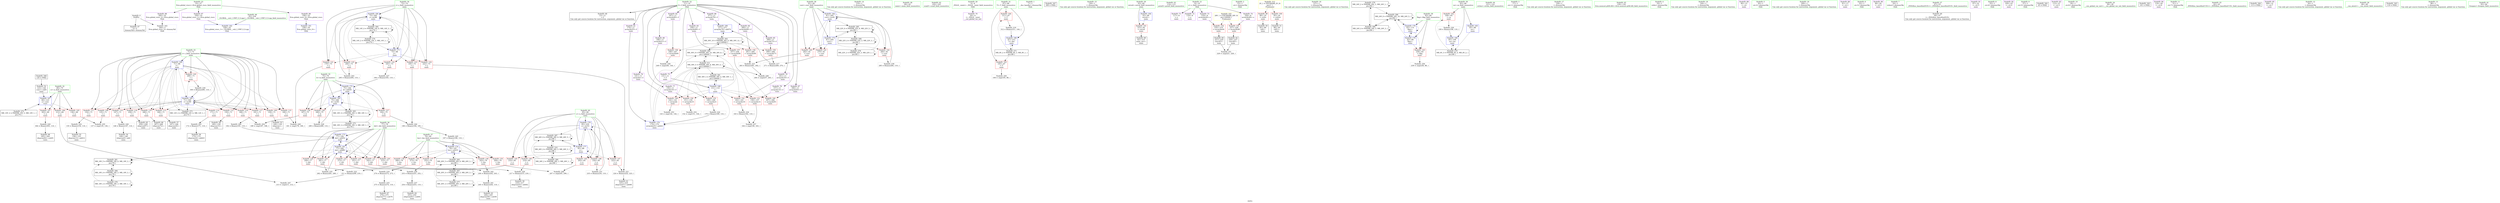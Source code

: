 digraph "SVFG" {
	label="SVFG";

	Node0x5627e24e4650 [shape=record,color=grey,label="{NodeID: 0\nNullPtr}"];
	Node0x5627e24e4650 -> Node0x5627e250dad0[style=solid];
	Node0x5627e24e4650 -> Node0x5627e2515ab0[style=solid];
	Node0x5627e2549ab0 [shape=record,color=black,label="{NodeID: 346\n120 = PHI()\n}"];
	Node0x5627e2549ab0 -> Node0x5627e250ef90[style=solid];
	Node0x5627e25168b0 [shape=record,color=blue,label="{NodeID: 180\n277\<--271\narrayidx78\<--add74\nmain\n}"];
	Node0x5627e25168b0 -> Node0x5627e2534520[style=dashed];
	Node0x5627e250e4e0 [shape=record,color=purple,label="{NodeID: 97\n339\<--33\nllvm.global_ctors_1\<--llvm.global_ctors\nGlob }"];
	Node0x5627e250e4e0 -> Node0x5627e25159e0[style=solid];
	Node0x5627e24e8630 [shape=record,color=green,label="{NodeID: 14\n110\<--1\n\<--dummyObj\nCan only get source location for instruction, argument, global var or function.}"];
	Node0x5627e252c420 [shape=record,color=black,label="{NodeID: 277\nMR_20V_2 = PHI(MR_20V_3, MR_20V_1, )\npts\{80 \}\n}"];
	Node0x5627e252c420 -> Node0x5627e2527920[style=dashed];
	Node0x5627e252c420 -> Node0x5627e252c420[style=dashed];
	Node0x5627e252c420 -> Node0x5627e2535e20[style=dashed];
	Node0x5627e250e080 [shape=record,color=red,label="{NodeID: 111\n154\<--71\n\<--i\nmain\n}"];
	Node0x5627e250e080 -> Node0x5627e251abc0[style=solid];
	Node0x5627e24e9870 [shape=record,color=green,label="{NodeID: 28\n60\<--61\nmain\<--main_field_insensitive\n}"];
	Node0x5627e2513bd0 [shape=record,color=red,label="{NodeID: 125\n294\<--73\n\<--j\nmain\n}"];
	Node0x5627e2513bd0 -> Node0x5627e2512520[style=solid];
	Node0x5627e250d5d0 [shape=record,color=green,label="{NodeID: 42\n102\<--103\nscanf\<--scanf_field_insensitive\n}"];
	Node0x5627e2535420 [shape=record,color=black,label="{NodeID: 305\nMR_16V_4 = PHI(MR_16V_5, MR_16V_3, )\npts\{76 \}\n}"];
	Node0x5627e2535420 -> Node0x5627e2516230[style=dashed];
	Node0x5627e2535420 -> Node0x5627e252ba20[style=dashed];
	Node0x5627e2535420 -> Node0x5627e2535420[style=dashed];
	Node0x5627e2519cc0 [shape=record,color=grey,label="{NodeID: 222\n211 = Binary(209, 210, )\n}"];
	Node0x5627e2519cc0 -> Node0x5627e2512b20[style=solid];
	Node0x5627e2514730 [shape=record,color=red,label="{NodeID: 139\n280\<--79\n\<--len\nmain\n}"];
	Node0x5627e2514730 -> Node0x5627e251b040[style=solid];
	Node0x5627e250f2d0 [shape=record,color=black,label="{NodeID: 56\n160\<--159\nidxprom15\<--\nmain\n}"];
	Node0x5627e251b1c0 [shape=record,color=grey,label="{NodeID: 236\n253 = Binary(251, 252, )\n}"];
	Node0x5627e251b1c0 -> Node0x5627e251b340[style=solid];
	Node0x5627e2515290 [shape=record,color=red,label="{NodeID: 153\n169\<--168\n\<--arrayidx21\nmain\n}"];
	Node0x5627e2515290 -> Node0x5627e2519fc0[style=solid];
	Node0x5627e250fe30 [shape=record,color=purple,label="{NodeID: 70\n44\<--4\n\<--_ZStL8__ioinit\n__cxx_global_var_init\n}"];
	Node0x5627e2512fa0 [shape=record,color=grey,label="{NodeID: 250\n106 = cmp(105, 88, )\n}"];
	Node0x5627e2515e20 [shape=record,color=blue,label="{NodeID: 167\n69\<--123\nn\<--conv\nmain\n}"];
	Node0x5627e2515e20 -> Node0x5627e250dba0[style=dashed];
	Node0x5627e2515e20 -> Node0x5627e250dc70[style=dashed];
	Node0x5627e2515e20 -> Node0x5627e250dd40[style=dashed];
	Node0x5627e2515e20 -> Node0x5627e252ab20[style=dashed];
	Node0x5627e2510990 [shape=record,color=purple,label="{NodeID: 84\n260\<--11\narrayidx68\<--f\nmain\n}"];
	Node0x5627e2510990 -> Node0x5627e25156a0[style=solid];
	Node0x5627e25040b0 [shape=record,color=green,label="{NodeID: 1\n7\<--1\n__dso_handle\<--dummyObj\nGlob }"];
	Node0x5627e2549c10 [shape=record,color=black,label="{NodeID: 347\n309 = PHI()\n}"];
	Node0x5627e2516980 [shape=record,color=blue,label="{NodeID: 181\n77\<--282\ndel\<--add80\nmain\n}"];
	Node0x5627e2516980 -> Node0x5627e2513f10[style=dashed];
	Node0x5627e2516980 -> Node0x5627e2513fe0[style=dashed];
	Node0x5627e2516980 -> Node0x5627e25140b0[style=dashed];
	Node0x5627e2516980 -> Node0x5627e2514180[style=dashed];
	Node0x5627e2516980 -> Node0x5627e2514250[style=dashed];
	Node0x5627e2516980 -> Node0x5627e2514320[style=dashed];
	Node0x5627e2516980 -> Node0x5627e2516300[style=dashed];
	Node0x5627e2516980 -> Node0x5627e2516980[style=dashed];
	Node0x5627e2516980 -> Node0x5627e2527420[style=dashed];
	Node0x5627e250e5e0 [shape=record,color=purple,label="{NodeID: 98\n340\<--33\nllvm.global_ctors_2\<--llvm.global_ctors\nGlob }"];
	Node0x5627e250e5e0 -> Node0x5627e2515ab0[style=solid];
	Node0x5627e24e8700 [shape=record,color=green,label="{NodeID: 15\n126\<--1\n\<--dummyObj\nCan only get source location for instruction, argument, global var or function.}"];
	Node0x5627e252c920 [shape=record,color=black,label="{NodeID: 278\nMR_22V_2 = PHI(MR_22V_3, MR_22V_1, )\npts\{82 \}\n}"];
	Node0x5627e252c920 -> Node0x5627e252c920[style=dashed];
	Node0x5627e252c920 -> Node0x5627e252f020[style=dashed];
	Node0x5627e252c920 -> Node0x5627e2536320[style=dashed];
	Node0x5627e250e150 [shape=record,color=red,label="{NodeID: 112\n159\<--71\n\<--i\nmain\n}"];
	Node0x5627e250e150 -> Node0x5627e250f2d0[style=solid];
	Node0x5627e24e9970 [shape=record,color=green,label="{NodeID: 29\n63\<--64\nretval\<--retval_field_insensitive\nmain\n}"];
	Node0x5627e24e9970 -> Node0x5627e250e880[style=solid];
	Node0x5627e24e9970 -> Node0x5627e2515bb0[style=solid];
	Node0x5627e2513ca0 [shape=record,color=red,label="{NodeID: 126\n187\<--75\n\<--k\nmain\n}"];
	Node0x5627e2513ca0 -> Node0x5627e251dcd0[style=solid];
	Node0x5627e250d6d0 [shape=record,color=green,label="{NodeID: 43\n114\<--115\nprintf\<--printf_field_insensitive\n}"];
	Node0x5627e2535920 [shape=record,color=black,label="{NodeID: 306\nMR_18V_4 = PHI(MR_18V_5, MR_18V_3, )\npts\{78 \}\n}"];
	Node0x5627e2535920 -> Node0x5627e2527420[style=dashed];
	Node0x5627e2535920 -> Node0x5627e252bf20[style=dashed];
	Node0x5627e2535920 -> Node0x5627e2535920[style=dashed];
	Node0x5627e2519e40 [shape=record,color=grey,label="{NodeID: 223\n263 = Binary(261, 262, )\n}"];
	Node0x5627e2519e40 -> Node0x5627e2512ca0[style=solid];
	Node0x5627e2514800 [shape=record,color=red,label="{NodeID: 140\n262\<--81\n\<--cost\nmain\n}"];
	Node0x5627e2514800 -> Node0x5627e2519e40[style=solid];
	Node0x5627e250f3a0 [shape=record,color=black,label="{NodeID: 57\n167\<--166\nidxprom20\<--\nmain\n}"];
	Node0x5627e251b340 [shape=record,color=grey,label="{NodeID: 237\n254 = Binary(253, 110, )\n}"];
	Node0x5627e251b340 -> Node0x5627e250f950[style=solid];
	Node0x5627e2515360 [shape=record,color=red,label="{NodeID: 154\n220\<--219\n\<--arrayidx44\nmain\n}"];
	Node0x5627e2515360 -> Node0x5627e250f610[style=solid];
	Node0x5627e250ff00 [shape=record,color=purple,label="{NodeID: 71\n117\<--8\n\<--s\nmain\n}"];
	Node0x5627e2513120 [shape=record,color=grey,label="{NodeID: 251\n229 = cmp(221, 228, )\n}"];
	Node0x5627e2515ef0 [shape=record,color=blue,label="{NodeID: 168\n131\<--110\n\<--\nmain\n}"];
	Node0x5627e2515ef0 -> Node0x5627e2514f50[style=dashed];
	Node0x5627e2515ef0 -> Node0x5627e2515020[style=dashed];
	Node0x5627e2515ef0 -> Node0x5627e25150f0[style=dashed];
	Node0x5627e2515ef0 -> Node0x5627e25151c0[style=dashed];
	Node0x5627e2515ef0 -> Node0x5627e2515290[style=dashed];
	Node0x5627e2515ef0 -> Node0x5627e2515840[style=dashed];
	Node0x5627e2515ef0 -> Node0x5627e2516090[style=dashed];
	Node0x5627e2515ef0 -> Node0x5627e252d820[style=dashed];
	Node0x5627e2515ef0 -> Node0x5627e252ff20[style=dashed];
	Node0x5627e2515ef0 -> Node0x5627e2537220[style=dashed];
	Node0x5627e2510a60 [shape=record,color=purple,label="{NodeID: 85\n268\<--11\narrayidx73\<--f\nmain\n}"];
	Node0x5627e2510a60 -> Node0x5627e2515770[style=solid];
	Node0x5627e24e4570 [shape=record,color=green,label="{NodeID: 2\n15\<--1\n.str\<--dummyObj\nGlob }"];
	Node0x5627e2516a50 [shape=record,color=blue,label="{NodeID: 182\n81\<--285\ncost\<--inc81\nmain\n}"];
	Node0x5627e2516a50 -> Node0x5627e2514800[style=dashed];
	Node0x5627e2516a50 -> Node0x5627e25148d0[style=dashed];
	Node0x5627e2516a50 -> Node0x5627e25149a0[style=dashed];
	Node0x5627e2516a50 -> Node0x5627e2516a50[style=dashed];
	Node0x5627e2516a50 -> Node0x5627e252f020[style=dashed];
	Node0x5627e250e6e0 [shape=record,color=red,label="{NodeID: 99\n89\<--19\n\<--stdin\nmain\n}"];
	Node0x5627e250e6e0 -> Node0x5627e250edf0[style=solid];
	Node0x5627e24e87d0 [shape=record,color=green,label="{NodeID: 16\n127\<--1\n\<--dummyObj\nCan only get source location for instruction, argument, global var or function.}"];
	Node0x5627e252ce20 [shape=record,color=black,label="{NodeID: 279\nMR_24V_2 = PHI(MR_24V_3, MR_24V_1, )\npts\{84 \}\n}"];
	Node0x5627e252ce20 -> Node0x5627e252ce20[style=dashed];
	Node0x5627e252ce20 -> Node0x5627e252f520[style=dashed];
	Node0x5627e252ce20 -> Node0x5627e2536820[style=dashed];
	Node0x5627e250e220 [shape=record,color=red,label="{NodeID: 113\n166\<--71\n\<--i\nmain\n}"];
	Node0x5627e250e220 -> Node0x5627e250f3a0[style=solid];
	Node0x5627e250ce50 [shape=record,color=green,label="{NodeID: 30\n65\<--66\nca\<--ca_field_insensitive\nmain\n}"];
	Node0x5627e250ce50 -> Node0x5627e250e950[style=solid];
	Node0x5627e250ce50 -> Node0x5627e2515c80[style=solid];
	Node0x5627e250ce50 -> Node0x5627e2515d50[style=solid];
	Node0x5627e2513d70 [shape=record,color=red,label="{NodeID: 127\n194\<--75\n\<--k\nmain\n}"];
	Node0x5627e2513d70 -> Node0x5627e25126a0[style=solid];
	Node0x5627e250d7d0 [shape=record,color=green,label="{NodeID: 44\n121\<--122\nstrlen\<--strlen_field_insensitive\n}"];
	Node0x5627e2535e20 [shape=record,color=black,label="{NodeID: 307\nMR_20V_4 = PHI(MR_20V_5, MR_20V_3, )\npts\{80 \}\n}"];
	Node0x5627e2535e20 -> Node0x5627e2527920[style=dashed];
	Node0x5627e2535e20 -> Node0x5627e252c420[style=dashed];
	Node0x5627e2535e20 -> Node0x5627e2535e20[style=dashed];
	Node0x5627e2519fc0 [shape=record,color=grey,label="{NodeID: 224\n170 = Binary(169, 110, )\n}"];
	Node0x5627e2519fc0 -> Node0x5627e2516090[style=solid];
	Node0x5627e25148d0 [shape=record,color=red,label="{NodeID: 141\n270\<--81\n\<--cost\nmain\n}"];
	Node0x5627e25148d0 -> Node0x5627e2519540[style=solid];
	Node0x5627e250f470 [shape=record,color=black,label="{NodeID: 58\n173\<--172\nidxprom24\<--add23\nmain\n}"];
	Node0x5627e251b4c0 [shape=record,color=grey,label="{NodeID: 238\n285 = Binary(284, 110, )\n}"];
	Node0x5627e251b4c0 -> Node0x5627e2516a50[style=solid];
	Node0x5627e2515430 [shape=record,color=red,label="{NodeID: 155\n227\<--226\n\<--arrayidx48\nmain\n}"];
	Node0x5627e2515430 -> Node0x5627e250f7b0[style=solid];
	Node0x5627e250ffd0 [shape=record,color=purple,label="{NodeID: 72\n119\<--8\n\<--s\nmain\n}"];
	Node0x5627e25132a0 [shape=record,color=grey,label="{NodeID: 252\n152 = cmp(151, 144, )\n}"];
	Node0x5627e2515fc0 [shape=record,color=blue,label="{NodeID: 169\n71\<--88\ni\<--\nmain\n}"];
	Node0x5627e2515fc0 -> Node0x5627e250de10[style=dashed];
	Node0x5627e2515fc0 -> Node0x5627e250dee0[style=dashed];
	Node0x5627e2515fc0 -> Node0x5627e250dfb0[style=dashed];
	Node0x5627e2515fc0 -> Node0x5627e250e080[style=dashed];
	Node0x5627e2515fc0 -> Node0x5627e250e150[style=dashed];
	Node0x5627e2515fc0 -> Node0x5627e250e220[style=dashed];
	Node0x5627e2515fc0 -> Node0x5627e250e2f0[style=dashed];
	Node0x5627e2515fc0 -> Node0x5627e25133b0[style=dashed];
	Node0x5627e2515fc0 -> Node0x5627e2513480[style=dashed];
	Node0x5627e2515fc0 -> Node0x5627e2513550[style=dashed];
	Node0x5627e2515fc0 -> Node0x5627e2513620[style=dashed];
	Node0x5627e2515fc0 -> Node0x5627e25136f0[style=dashed];
	Node0x5627e2515fc0 -> Node0x5627e25137c0[style=dashed];
	Node0x5627e2515fc0 -> Node0x5627e2516cc0[style=dashed];
	Node0x5627e2515fc0 -> Node0x5627e252b020[style=dashed];
	Node0x5627e2510b30 [shape=record,color=purple,label="{NodeID: 86\n277\<--11\narrayidx78\<--f\nmain\n}"];
	Node0x5627e2510b30 -> Node0x5627e25168b0[style=solid];
	Node0x5627e24e83c0 [shape=record,color=green,label="{NodeID: 3\n17\<--1\n.str.1\<--dummyObj\nGlob }"];
	Node0x5627e2516b20 [shape=record,color=blue,label="{NodeID: 183\n75\<--290\nk\<--inc83\nmain\n}"];
	Node0x5627e2516b20 -> Node0x5627e2513ca0[style=dashed];
	Node0x5627e2516b20 -> Node0x5627e2513d70[style=dashed];
	Node0x5627e2516b20 -> Node0x5627e2513e40[style=dashed];
	Node0x5627e2516b20 -> Node0x5627e2516230[style=dashed];
	Node0x5627e2516b20 -> Node0x5627e2516b20[style=dashed];
	Node0x5627e2516b20 -> Node0x5627e2535420[style=dashed];
	Node0x5627e250e7b0 [shape=record,color=red,label="{NodeID: 100\n95\<--24\n\<--stdout\nmain\n}"];
	Node0x5627e250e7b0 -> Node0x5627e250eec0[style=solid];
	Node0x5627e24e4e10 [shape=record,color=green,label="{NodeID: 17\n128\<--1\n\<--dummyObj\nCan only get source location for instruction, argument, global var or function.}"];
	Node0x5627e252d320 [shape=record,color=black,label="{NodeID: 280\nMR_26V_2 = PHI(MR_26V_3, MR_26V_1, )\npts\{86 \}\n}"];
	Node0x5627e252d320 -> Node0x5627e252d320[style=dashed];
	Node0x5627e252d320 -> Node0x5627e252fa20[style=dashed];
	Node0x5627e252d320 -> Node0x5627e2536d20[style=dashed];
	Node0x5627e250e2f0 [shape=record,color=red,label="{NodeID: 114\n171\<--71\n\<--i\nmain\n}"];
	Node0x5627e250e2f0 -> Node0x5627e251a140[style=solid];
	Node0x5627e250cee0 [shape=record,color=green,label="{NodeID: 31\n67\<--68\nT\<--T_field_insensitive\nmain\n}"];
	Node0x5627e250cee0 -> Node0x5627e250ea20[style=solid];
	Node0x5627e250cee0 -> Node0x5627e250eaf0[style=solid];
	Node0x5627e250cee0 -> Node0x5627e2516d90[style=solid];
	Node0x5627e2513e40 [shape=record,color=red,label="{NodeID: 128\n289\<--75\n\<--k\nmain\n}"];
	Node0x5627e2513e40 -> Node0x5627e251a5c0[style=solid];
	Node0x5627e250d8d0 [shape=record,color=green,label="{NodeID: 45\n129\<--130\nllvm.memset.p0i8.i64\<--llvm.memset.p0i8.i64_field_insensitive\n}"];
	Node0x5627e2536320 [shape=record,color=black,label="{NodeID: 308\nMR_22V_4 = PHI(MR_22V_5, MR_22V_3, )\npts\{82 \}\n}"];
	Node0x5627e2536320 -> Node0x5627e252c920[style=dashed];
	Node0x5627e2536320 -> Node0x5627e252f020[style=dashed];
	Node0x5627e2536320 -> Node0x5627e2536320[style=dashed];
	Node0x5627e251a140 [shape=record,color=grey,label="{NodeID: 225\n172 = Binary(171, 110, )\n}"];
	Node0x5627e251a140 -> Node0x5627e250f470[style=solid];
	Node0x5627e25149a0 [shape=record,color=red,label="{NodeID: 142\n284\<--81\n\<--cost\nmain\n}"];
	Node0x5627e25149a0 -> Node0x5627e251b4c0[style=solid];
	Node0x5627e250f540 [shape=record,color=black,label="{NodeID: 59\n218\<--217\nidxprom43\<--add42\nmain\n}"];
	Node0x5627e251b640 [shape=record,color=grey,label="{NodeID: 239\n300 = Binary(299, 110, )\n}"];
	Node0x5627e251b640 -> Node0x5627e2516cc0[style=solid];
	Node0x5627e2515500 [shape=record,color=red,label="{NodeID: 156\n248\<--247\n\<--arrayidx60\nmain\n}"];
	Node0x5627e2515500 -> Node0x5627e251e2d0[style=solid];
	Node0x5627e25100a0 [shape=record,color=purple,label="{NodeID: 73\n219\<--8\narrayidx44\<--s\nmain\n}"];
	Node0x5627e25100a0 -> Node0x5627e2515360[style=solid];
	Node0x5627e251db50 [shape=record,color=grey,label="{NodeID: 253\n143 = cmp(142, 144, )\n}"];
	Node0x5627e2516090 [shape=record,color=blue,label="{NodeID: 170\n174\<--170\narrayidx25\<--add22\nmain\n}"];
	Node0x5627e2516090 -> Node0x5627e252ff20[style=dashed];
	Node0x5627e2516090 -> Node0x5627e2537220[style=dashed];
	Node0x5627e2510c00 [shape=record,color=purple,label="{NodeID: 87\n306\<--11\narrayidx93\<--f\nmain\n}"];
	Node0x5627e2510c00 -> Node0x5627e2515840[style=solid];
	Node0x5627e24e84b0 [shape=record,color=green,label="{NodeID: 4\n19\<--1\nstdin\<--dummyObj\nGlob }"];
	Node0x5627e2516bf0 [shape=record,color=blue,label="{NodeID: 184\n73\<--295\nj\<--inc86\nmain\n}"];
	Node0x5627e2516bf0 -> Node0x5627e2513890[style=dashed];
	Node0x5627e2516bf0 -> Node0x5627e2513960[style=dashed];
	Node0x5627e2516bf0 -> Node0x5627e2513a30[style=dashed];
	Node0x5627e2516bf0 -> Node0x5627e2513b00[style=dashed];
	Node0x5627e2516bf0 -> Node0x5627e2513bd0[style=dashed];
	Node0x5627e2516bf0 -> Node0x5627e2516bf0[style=dashed];
	Node0x5627e2516bf0 -> Node0x5627e2534f20[style=dashed];
	Node0x5627e250e880 [shape=record,color=red,label="{NodeID: 101\n315\<--63\n\<--retval\nmain\n}"];
	Node0x5627e250e880 -> Node0x5627e250fd60[style=solid];
	Node0x5627e24e4ee0 [shape=record,color=green,label="{NodeID: 18\n144\<--1\n\<--dummyObj\nCan only get source location for instruction, argument, global var or function.}"];
	Node0x5627e252d820 [shape=record,color=black,label="{NodeID: 281\nMR_30V_2 = PHI(MR_30V_4, MR_30V_1, )\npts\{140000 \}\n}"];
	Node0x5627e252d820 -> Node0x5627e2515ef0[style=dashed];
	Node0x5627e25133b0 [shape=record,color=red,label="{NodeID: 115\n180\<--71\n\<--i\nmain\n}"];
	Node0x5627e25133b0 -> Node0x5627e2512e20[style=solid];
	Node0x5627e250cf70 [shape=record,color=green,label="{NodeID: 32\n69\<--70\nn\<--n_field_insensitive\nmain\n}"];
	Node0x5627e250cf70 -> Node0x5627e250dba0[style=solid];
	Node0x5627e250cf70 -> Node0x5627e250dc70[style=solid];
	Node0x5627e250cf70 -> Node0x5627e250dd40[style=solid];
	Node0x5627e250cf70 -> Node0x5627e2515e20[style=solid];
	Node0x5627e2513f10 [shape=record,color=red,label="{NodeID: 129\n209\<--77\n\<--del\nmain\n}"];
	Node0x5627e2513f10 -> Node0x5627e2519cc0[style=solid];
	Node0x5627e250d9d0 [shape=record,color=green,label="{NodeID: 46\n35\<--334\n_GLOBAL__sub_I_ONP_0_0.cpp\<--_GLOBAL__sub_I_ONP_0_0.cpp_field_insensitive\n}"];
	Node0x5627e250d9d0 -> Node0x5627e25159e0[style=solid];
	Node0x5627e2536820 [shape=record,color=black,label="{NodeID: 309\nMR_24V_4 = PHI(MR_24V_5, MR_24V_3, )\npts\{84 \}\n}"];
	Node0x5627e2536820 -> Node0x5627e252ce20[style=dashed];
	Node0x5627e2536820 -> Node0x5627e252f520[style=dashed];
	Node0x5627e2536820 -> Node0x5627e2536820[style=dashed];
	Node0x5627e251a2c0 [shape=record,color=grey,label="{NodeID: 226\n217 = Binary(215, 216, )\n}"];
	Node0x5627e251a2c0 -> Node0x5627e250f540[style=solid];
	Node0x5627e2514a70 [shape=record,color=red,label="{NodeID: 143\n238\<--83\n\<--flag\nmain\n}"];
	Node0x5627e2514a70 -> Node0x5627e251dfd0[style=solid];
	Node0x5627e250f610 [shape=record,color=black,label="{NodeID: 60\n221\<--220\nconv45\<--\nmain\n}"];
	Node0x5627e250f610 -> Node0x5627e2513120[style=solid];
	Node0x5627e251b7c0 [shape=record,color=grey,label="{NodeID: 240\n192 = Binary(191, 110, )\n}"];
	Node0x5627e251b7c0 -> Node0x5627e2516300[style=solid];
	Node0x5627e25155d0 [shape=record,color=red,label="{NodeID: 157\n257\<--256\n\<--arrayidx66\nmain\n}"];
	Node0x5627e25155d0 -> Node0x5627e2512ca0[style=solid];
	Node0x5627e2510170 [shape=record,color=purple,label="{NodeID: 74\n226\<--8\narrayidx48\<--s\nmain\n}"];
	Node0x5627e2510170 -> Node0x5627e2515430[style=solid];
	Node0x5627e251dcd0 [shape=record,color=grey,label="{NodeID: 254\n189 = cmp(187, 188, )\n}"];
	Node0x5627e2516160 [shape=record,color=blue,label="{NodeID: 171\n73\<--88\nj\<--\nmain\n}"];
	Node0x5627e2516160 -> Node0x5627e2513890[style=dashed];
	Node0x5627e2516160 -> Node0x5627e2513960[style=dashed];
	Node0x5627e2516160 -> Node0x5627e2513a30[style=dashed];
	Node0x5627e2516160 -> Node0x5627e2513b00[style=dashed];
	Node0x5627e2516160 -> Node0x5627e2513bd0[style=dashed];
	Node0x5627e2516160 -> Node0x5627e2516bf0[style=dashed];
	Node0x5627e2516160 -> Node0x5627e2534f20[style=dashed];
	Node0x5627e2510cd0 [shape=record,color=purple,label="{NodeID: 88\n90\<--15\n\<--.str\nmain\n}"];
	Node0x5627e24ea1c0 [shape=record,color=green,label="{NodeID: 5\n20\<--1\n.str.2\<--dummyObj\nGlob }"];
	Node0x5627e2516cc0 [shape=record,color=blue,label="{NodeID: 185\n71\<--300\ni\<--inc89\nmain\n}"];
	Node0x5627e2516cc0 -> Node0x5627e250de10[style=dashed];
	Node0x5627e2516cc0 -> Node0x5627e250dee0[style=dashed];
	Node0x5627e2516cc0 -> Node0x5627e250dfb0[style=dashed];
	Node0x5627e2516cc0 -> Node0x5627e250e080[style=dashed];
	Node0x5627e2516cc0 -> Node0x5627e250e150[style=dashed];
	Node0x5627e2516cc0 -> Node0x5627e250e220[style=dashed];
	Node0x5627e2516cc0 -> Node0x5627e250e2f0[style=dashed];
	Node0x5627e2516cc0 -> Node0x5627e25133b0[style=dashed];
	Node0x5627e2516cc0 -> Node0x5627e2513480[style=dashed];
	Node0x5627e2516cc0 -> Node0x5627e2513550[style=dashed];
	Node0x5627e2516cc0 -> Node0x5627e2513620[style=dashed];
	Node0x5627e2516cc0 -> Node0x5627e25136f0[style=dashed];
	Node0x5627e2516cc0 -> Node0x5627e25137c0[style=dashed];
	Node0x5627e2516cc0 -> Node0x5627e2516cc0[style=dashed];
	Node0x5627e2516cc0 -> Node0x5627e252b020[style=dashed];
	Node0x5627e250e950 [shape=record,color=red,label="{NodeID: 102\n108\<--65\n\<--ca\nmain\n}"];
	Node0x5627e250e950 -> Node0x5627e251a8c0[style=solid];
	Node0x5627e24e4fb0 [shape=record,color=green,label="{NodeID: 19\n200\<--1\n\<--dummyObj\nCan only get source location for instruction, argument, global var or function.}"];
	Node0x5627e2513480 [shape=record,color=red,label="{NodeID: 116\n188\<--71\n\<--i\nmain\n}"];
	Node0x5627e2513480 -> Node0x5627e251dcd0[style=solid];
	Node0x5627e250d000 [shape=record,color=green,label="{NodeID: 33\n71\<--72\ni\<--i_field_insensitive\nmain\n}"];
	Node0x5627e250d000 -> Node0x5627e250de10[style=solid];
	Node0x5627e250d000 -> Node0x5627e250dee0[style=solid];
	Node0x5627e250d000 -> Node0x5627e250dfb0[style=solid];
	Node0x5627e250d000 -> Node0x5627e250e080[style=solid];
	Node0x5627e250d000 -> Node0x5627e250e150[style=solid];
	Node0x5627e250d000 -> Node0x5627e250e220[style=solid];
	Node0x5627e250d000 -> Node0x5627e250e2f0[style=solid];
	Node0x5627e250d000 -> Node0x5627e25133b0[style=solid];
	Node0x5627e250d000 -> Node0x5627e2513480[style=solid];
	Node0x5627e250d000 -> Node0x5627e2513550[style=solid];
	Node0x5627e250d000 -> Node0x5627e2513620[style=solid];
	Node0x5627e250d000 -> Node0x5627e25136f0[style=solid];
	Node0x5627e250d000 -> Node0x5627e25137c0[style=solid];
	Node0x5627e250d000 -> Node0x5627e2515fc0[style=solid];
	Node0x5627e250d000 -> Node0x5627e2516cc0[style=solid];
	Node0x5627e2513fe0 [shape=record,color=red,label="{NodeID: 130\n215\<--77\n\<--del\nmain\n}"];
	Node0x5627e2513fe0 -> Node0x5627e251a2c0[style=solid];
	Node0x5627e250dad0 [shape=record,color=black,label="{NodeID: 47\n2\<--3\ndummyVal\<--dummyVal\n}"];
	Node0x5627e2536d20 [shape=record,color=black,label="{NodeID: 310\nMR_26V_4 = PHI(MR_26V_5, MR_26V_3, )\npts\{86 \}\n}"];
	Node0x5627e2536d20 -> Node0x5627e252d320[style=dashed];
	Node0x5627e2536d20 -> Node0x5627e252fa20[style=dashed];
	Node0x5627e2536d20 -> Node0x5627e2536d20[style=dashed];
	Node0x5627e251a440 [shape=record,color=grey,label="{NodeID: 227\n184 = Binary(183, 110, )\n}"];
	Node0x5627e251a440 -> Node0x5627e2516230[style=solid];
	Node0x5627e2514b40 [shape=record,color=red,label="{NodeID: 144\n205\<--85\n\<--x\nmain\n}"];
	Node0x5627e2514b40 -> Node0x5627e25129a0[style=solid];
	Node0x5627e250f6e0 [shape=record,color=black,label="{NodeID: 61\n225\<--224\nidxprom47\<--add46\nmain\n}"];
	Node0x5627e251b940 [shape=record,color=grey,label="{NodeID: 241\n245 = Binary(244, 110, )\n}"];
	Node0x5627e251b940 -> Node0x5627e250f880[style=solid];
	Node0x5627e25156a0 [shape=record,color=red,label="{NodeID: 158\n261\<--260\n\<--arrayidx68\nmain\n}"];
	Node0x5627e25156a0 -> Node0x5627e2519e40[style=solid];
	Node0x5627e2510240 [shape=record,color=purple,label="{NodeID: 75\n131\<--11\n\<--f\nmain\n}"];
	Node0x5627e2510240 -> Node0x5627e2515ef0[style=solid];
	Node0x5627e251de50 [shape=record,color=grey,label="{NodeID: 255\n137 = cmp(135, 136, )\n}"];
	Node0x5627e2516230 [shape=record,color=blue,label="{NodeID: 172\n75\<--184\nk\<--add30\nmain\n}"];
	Node0x5627e2516230 -> Node0x5627e2513ca0[style=dashed];
	Node0x5627e2516230 -> Node0x5627e2513d70[style=dashed];
	Node0x5627e2516230 -> Node0x5627e2513e40[style=dashed];
	Node0x5627e2516230 -> Node0x5627e2516230[style=dashed];
	Node0x5627e2516230 -> Node0x5627e2516b20[style=dashed];
	Node0x5627e2516230 -> Node0x5627e2535420[style=dashed];
	Node0x5627e2510da0 [shape=record,color=purple,label="{NodeID: 89\n91\<--17\n\<--.str.1\nmain\n}"];
	Node0x5627e24ea250 [shape=record,color=green,label="{NodeID: 6\n22\<--1\n.str.3\<--dummyObj\nGlob }"];
	Node0x5627e2516d90 [shape=record,color=blue,label="{NodeID: 186\n67\<--312\nT\<--dec\nmain\n}"];
	Node0x5627e2516d90 -> Node0x5627e252a620[style=dashed];
	Node0x5627e250ea20 [shape=record,color=red,label="{NodeID: 103\n105\<--67\n\<--T\nmain\n}"];
	Node0x5627e250ea20 -> Node0x5627e2512fa0[style=solid];
	Node0x5627e24e47f0 [shape=record,color=green,label="{NodeID: 20\n4\<--6\n_ZStL8__ioinit\<--_ZStL8__ioinit_field_insensitive\nGlob }"];
	Node0x5627e24e47f0 -> Node0x5627e250fe30[style=solid];
	Node0x5627e2513550 [shape=record,color=red,label="{NodeID: 117\n191\<--71\n\<--i\nmain\n}"];
	Node0x5627e2513550 -> Node0x5627e251b7c0[style=solid];
	Node0x5627e250d090 [shape=record,color=green,label="{NodeID: 34\n73\<--74\nj\<--j_field_insensitive\nmain\n}"];
	Node0x5627e250d090 -> Node0x5627e2513890[style=solid];
	Node0x5627e250d090 -> Node0x5627e2513960[style=solid];
	Node0x5627e250d090 -> Node0x5627e2513a30[style=solid];
	Node0x5627e250d090 -> Node0x5627e2513b00[style=solid];
	Node0x5627e250d090 -> Node0x5627e2513bd0[style=solid];
	Node0x5627e250d090 -> Node0x5627e2516160[style=solid];
	Node0x5627e250d090 -> Node0x5627e2516bf0[style=solid];
	Node0x5627e25140b0 [shape=record,color=red,label="{NodeID: 131\n242\<--77\n\<--del\nmain\n}"];
	Node0x5627e25140b0 -> Node0x5627e25123a0[style=solid];
	Node0x5627e250ebf0 [shape=record,color=black,label="{NodeID: 48\n13\<--11\n\<--f\nCan only get source location for instruction, argument, global var or function.}"];
	Node0x5627e2537220 [shape=record,color=black,label="{NodeID: 311\nMR_30V_5 = PHI(MR_30V_8, MR_30V_4, )\npts\{140000 \}\n}"];
	Node0x5627e2537220 -> Node0x5627e2514f50[style=dashed];
	Node0x5627e2537220 -> Node0x5627e2515020[style=dashed];
	Node0x5627e2537220 -> Node0x5627e25150f0[style=dashed];
	Node0x5627e2537220 -> Node0x5627e25151c0[style=dashed];
	Node0x5627e2537220 -> Node0x5627e2515290[style=dashed];
	Node0x5627e2537220 -> Node0x5627e2515840[style=dashed];
	Node0x5627e2537220 -> Node0x5627e2516090[style=dashed];
	Node0x5627e2537220 -> Node0x5627e252d820[style=dashed];
	Node0x5627e2537220 -> Node0x5627e252ff20[style=dashed];
	Node0x5627e2537220 -> Node0x5627e2537220[style=dashed];
	Node0x5627e251a5c0 [shape=record,color=grey,label="{NodeID: 228\n290 = Binary(289, 110, )\n}"];
	Node0x5627e251a5c0 -> Node0x5627e2516b20[style=solid];
	Node0x5627e2514c10 [shape=record,color=red,label="{NodeID: 145\n210\<--85\n\<--x\nmain\n}"];
	Node0x5627e2514c10 -> Node0x5627e2519cc0[style=solid];
	Node0x5627e250f7b0 [shape=record,color=black,label="{NodeID: 62\n228\<--227\nconv49\<--\nmain\n}"];
	Node0x5627e250f7b0 -> Node0x5627e2513120[style=solid];
	Node0x5627e2538cc0 [shape=record,color=yellow,style=double,label="{NodeID: 325\n28V_1 = ENCHI(MR_28V_0)\npts\{100000 \}\nFun[main]}"];
	Node0x5627e2538cc0 -> Node0x5627e2515360[style=dashed];
	Node0x5627e2538cc0 -> Node0x5627e2515430[style=dashed];
	Node0x5627e25123a0 [shape=record,color=grey,label="{NodeID: 242\n244 = Binary(242, 243, )\n}"];
	Node0x5627e25123a0 -> Node0x5627e251b940[style=solid];
	Node0x5627e2515770 [shape=record,color=red,label="{NodeID: 159\n269\<--268\n\<--arrayidx73\nmain\n}"];
	Node0x5627e2515770 -> Node0x5627e2519540[style=solid];
	Node0x5627e2510310 [shape=record,color=purple,label="{NodeID: 76\n141\<--11\narrayidx\<--f\nmain\n}"];
	Node0x5627e2510310 -> Node0x5627e2514f50[style=solid];
	Node0x5627e251dfd0 [shape=record,color=grey,label="{NodeID: 256\n239 = cmp(238, 88, )\n}"];
	Node0x5627e2516300 [shape=record,color=blue,label="{NodeID: 173\n77\<--192\ndel\<--add34\nmain\n}"];
	Node0x5627e2516300 -> Node0x5627e2513f10[style=dashed];
	Node0x5627e2516300 -> Node0x5627e2513fe0[style=dashed];
	Node0x5627e2516300 -> Node0x5627e25140b0[style=dashed];
	Node0x5627e2516300 -> Node0x5627e2514180[style=dashed];
	Node0x5627e2516300 -> Node0x5627e2514250[style=dashed];
	Node0x5627e2516300 -> Node0x5627e2514320[style=dashed];
	Node0x5627e2516300 -> Node0x5627e2516300[style=dashed];
	Node0x5627e2516300 -> Node0x5627e2516980[style=dashed];
	Node0x5627e2516300 -> Node0x5627e2527420[style=dashed];
	Node0x5627e2510e70 [shape=record,color=purple,label="{NodeID: 90\n96\<--20\n\<--.str.2\nmain\n}"];
	Node0x5627e24e8930 [shape=record,color=green,label="{NodeID: 7\n24\<--1\nstdout\<--dummyObj\nGlob }"];
	Node0x5627e252a120 [shape=record,color=black,label="{NodeID: 270\nMR_6V_3 = PHI(MR_6V_4, MR_6V_2, )\npts\{66 \}\n}"];
	Node0x5627e252a120 -> Node0x5627e250e950[style=dashed];
	Node0x5627e252a120 -> Node0x5627e2515d50[style=dashed];
	Node0x5627e250eaf0 [shape=record,color=red,label="{NodeID: 104\n311\<--67\n\<--T\nmain\n}"];
	Node0x5627e250eaf0 -> Node0x5627e2519840[style=solid];
	Node0x5627e24e48c0 [shape=record,color=green,label="{NodeID: 21\n8\<--10\ns\<--s_field_insensitive\nGlob }"];
	Node0x5627e24e48c0 -> Node0x5627e250ff00[style=solid];
	Node0x5627e24e48c0 -> Node0x5627e250ffd0[style=solid];
	Node0x5627e24e48c0 -> Node0x5627e25100a0[style=solid];
	Node0x5627e24e48c0 -> Node0x5627e2510170[style=solid];
	Node0x5627e2513620 [shape=record,color=red,label="{NodeID: 118\n258\<--71\n\<--i\nmain\n}"];
	Node0x5627e2513620 -> Node0x5627e250fa20[style=solid];
	Node0x5627e250d120 [shape=record,color=green,label="{NodeID: 35\n75\<--76\nk\<--k_field_insensitive\nmain\n}"];
	Node0x5627e250d120 -> Node0x5627e2513ca0[style=solid];
	Node0x5627e250d120 -> Node0x5627e2513d70[style=solid];
	Node0x5627e250d120 -> Node0x5627e2513e40[style=solid];
	Node0x5627e250d120 -> Node0x5627e2516230[style=solid];
	Node0x5627e250d120 -> Node0x5627e2516b20[style=solid];
	Node0x5627e2514180 [shape=record,color=red,label="{NodeID: 132\n251\<--77\n\<--del\nmain\n}"];
	Node0x5627e2514180 -> Node0x5627e251b1c0[style=solid];
	Node0x5627e250ecf0 [shape=record,color=black,label="{NodeID: 49\n46\<--47\n\<--_ZNSt8ios_base4InitD1Ev\nCan only get source location for instruction, argument, global var or function.}"];
	Node0x5627e2537720 [shape=record,color=yellow,style=double,label="{NodeID: 312\n2V_1 = ENCHI(MR_2V_0)\npts\{1 \}\nFun[main]}"];
	Node0x5627e2537720 -> Node0x5627e250e6e0[style=dashed];
	Node0x5627e2537720 -> Node0x5627e250e7b0[style=dashed];
	Node0x5627e251a740 [shape=record,color=grey,label="{NodeID: 229\n148 = Binary(147, 110, )\n}"];
	Node0x5627e251a740 -> Node0x5627e250f130[style=solid];
	Node0x5627e2514ce0 [shape=record,color=red,label="{NodeID: 146\n216\<--85\n\<--x\nmain\n}"];
	Node0x5627e2514ce0 -> Node0x5627e251a2c0[style=solid];
	Node0x5627e250f880 [shape=record,color=black,label="{NodeID: 63\n246\<--245\nidxprom59\<--sub58\nmain\n}"];
	Node0x5627e2512520 [shape=record,color=grey,label="{NodeID: 243\n295 = Binary(294, 110, )\n}"];
	Node0x5627e2512520 -> Node0x5627e2516bf0[style=solid];
	Node0x5627e2515840 [shape=record,color=red,label="{NodeID: 160\n307\<--306\n\<--arrayidx93\nmain\n}"];
	Node0x5627e25103e0 [shape=record,color=purple,label="{NodeID: 77\n150\<--11\narrayidx10\<--f\nmain\n}"];
	Node0x5627e25103e0 -> Node0x5627e2515020[style=solid];
	Node0x5627e251e150 [shape=record,color=grey,label="{NodeID: 257\n164 = cmp(158, 163, )\n}"];
	Node0x5627e25163d0 [shape=record,color=blue,label="{NodeID: 174\n79\<--197\nlen\<--add35\nmain\n}"];
	Node0x5627e25163d0 -> Node0x5627e25143f0[style=dashed];
	Node0x5627e25163d0 -> Node0x5627e25144c0[style=dashed];
	Node0x5627e25163d0 -> Node0x5627e2514590[style=dashed];
	Node0x5627e25163d0 -> Node0x5627e2514660[style=dashed];
	Node0x5627e25163d0 -> Node0x5627e2514730[style=dashed];
	Node0x5627e25163d0 -> Node0x5627e25163d0[style=dashed];
	Node0x5627e25163d0 -> Node0x5627e2527920[style=dashed];
	Node0x5627e2510f40 [shape=record,color=purple,label="{NodeID: 91\n97\<--22\n\<--.str.3\nmain\n}"];
	Node0x5627e24e89c0 [shape=record,color=green,label="{NodeID: 8\n25\<--1\n.str.4\<--dummyObj\nGlob }"];
	Node0x5627e252a620 [shape=record,color=black,label="{NodeID: 271\nMR_8V_2 = PHI(MR_8V_3, MR_8V_1, )\npts\{68 \}\n}"];
	Node0x5627e252a620 -> Node0x5627e250ea20[style=dashed];
	Node0x5627e252a620 -> Node0x5627e250eaf0[style=dashed];
	Node0x5627e252a620 -> Node0x5627e2516d90[style=dashed];
	Node0x5627e250dba0 [shape=record,color=red,label="{NodeID: 105\n136\<--69\n\<--n\nmain\n}"];
	Node0x5627e250dba0 -> Node0x5627e251de50[style=solid];
	Node0x5627e24e4990 [shape=record,color=green,label="{NodeID: 22\n11\<--14\nf\<--f_field_insensitive\nGlob }"];
	Node0x5627e24e4990 -> Node0x5627e250ebf0[style=solid];
	Node0x5627e24e4990 -> Node0x5627e2510240[style=solid];
	Node0x5627e24e4990 -> Node0x5627e2510310[style=solid];
	Node0x5627e24e4990 -> Node0x5627e25103e0[style=solid];
	Node0x5627e24e4990 -> Node0x5627e25104b0[style=solid];
	Node0x5627e24e4990 -> Node0x5627e2510580[style=solid];
	Node0x5627e24e4990 -> Node0x5627e2510650[style=solid];
	Node0x5627e24e4990 -> Node0x5627e2510720[style=solid];
	Node0x5627e24e4990 -> Node0x5627e25107f0[style=solid];
	Node0x5627e24e4990 -> Node0x5627e25108c0[style=solid];
	Node0x5627e24e4990 -> Node0x5627e2510990[style=solid];
	Node0x5627e24e4990 -> Node0x5627e2510a60[style=solid];
	Node0x5627e24e4990 -> Node0x5627e2510b30[style=solid];
	Node0x5627e24e4990 -> Node0x5627e2510c00[style=solid];
	Node0x5627e252f020 [shape=record,color=black,label="{NodeID: 285\nMR_22V_6 = PHI(MR_22V_8, MR_22V_5, )\npts\{82 \}\n}"];
	Node0x5627e252f020 -> Node0x5627e25164a0[style=dashed];
	Node0x5627e252f020 -> Node0x5627e252f020[style=dashed];
	Node0x5627e252f020 -> Node0x5627e2536320[style=dashed];
	Node0x5627e25136f0 [shape=record,color=red,label="{NodeID: 119\n266\<--71\n\<--i\nmain\n}"];
	Node0x5627e25136f0 -> Node0x5627e250faf0[style=solid];
	Node0x5627e250d1b0 [shape=record,color=green,label="{NodeID: 36\n77\<--78\ndel\<--del_field_insensitive\nmain\n}"];
	Node0x5627e250d1b0 -> Node0x5627e2513f10[style=solid];
	Node0x5627e250d1b0 -> Node0x5627e2513fe0[style=solid];
	Node0x5627e250d1b0 -> Node0x5627e25140b0[style=solid];
	Node0x5627e250d1b0 -> Node0x5627e2514180[style=solid];
	Node0x5627e250d1b0 -> Node0x5627e2514250[style=solid];
	Node0x5627e250d1b0 -> Node0x5627e2514320[style=solid];
	Node0x5627e250d1b0 -> Node0x5627e2516300[style=solid];
	Node0x5627e250d1b0 -> Node0x5627e2516980[style=solid];
	Node0x5627e2514250 [shape=record,color=red,label="{NodeID: 133\n272\<--77\n\<--del\nmain\n}"];
	Node0x5627e2514250 -> Node0x5627e25196c0[style=solid];
	Node0x5627e250edf0 [shape=record,color=black,label="{NodeID: 50\n92\<--89\ncall\<--\nmain\n}"];
	Node0x5627e251a8c0 [shape=record,color=grey,label="{NodeID: 230\n109 = Binary(108, 110, )\n}"];
	Node0x5627e251a8c0 -> Node0x5627e2515d50[style=solid];
	Node0x5627e2514db0 [shape=record,color=red,label="{NodeID: 147\n223\<--85\n\<--x\nmain\n}"];
	Node0x5627e2514db0 -> Node0x5627e2519b40[style=solid];
	Node0x5627e250f950 [shape=record,color=black,label="{NodeID: 64\n255\<--254\nidxprom65\<--sub64\nmain\n}"];
	Node0x5627e25126a0 [shape=record,color=grey,label="{NodeID: 244\n196 = Binary(194, 195, )\n}"];
	Node0x5627e25126a0 -> Node0x5627e2512820[style=solid];
	Node0x5627e2515910 [shape=record,color=blue,label="{NodeID: 161\n338\<--34\nllvm.global_ctors_0\<--\nGlob }"];
	Node0x5627e25104b0 [shape=record,color=purple,label="{NodeID: 78\n157\<--11\narrayidx14\<--f\nmain\n}"];
	Node0x5627e25104b0 -> Node0x5627e25150f0[style=solid];
	Node0x5627e251e2d0 [shape=record,color=grey,label="{NodeID: 258\n249 = cmp(248, 144, )\n}"];
	Node0x5627e25164a0 [shape=record,color=blue,label="{NodeID: 175\n81\<--200\ncost\<--\nmain\n}"];
	Node0x5627e25164a0 -> Node0x5627e2514800[style=dashed];
	Node0x5627e25164a0 -> Node0x5627e25148d0[style=dashed];
	Node0x5627e25164a0 -> Node0x5627e25149a0[style=dashed];
	Node0x5627e25164a0 -> Node0x5627e2516a50[style=dashed];
	Node0x5627e25164a0 -> Node0x5627e252f020[style=dashed];
	Node0x5627e2511010 [shape=record,color=purple,label="{NodeID: 92\n100\<--25\n\<--.str.4\nmain\n}"];
	Node0x5627e24e8b10 [shape=record,color=green,label="{NodeID: 9\n27\<--1\n.str.5\<--dummyObj\nGlob }"];
	Node0x5627e252ab20 [shape=record,color=black,label="{NodeID: 272\nMR_10V_2 = PHI(MR_10V_3, MR_10V_1, )\npts\{70 \}\n}"];
	Node0x5627e252ab20 -> Node0x5627e2515e20[style=dashed];
	Node0x5627e250dc70 [shape=record,color=red,label="{NodeID: 106\n212\<--69\n\<--n\nmain\n}"];
	Node0x5627e250dc70 -> Node0x5627e2512b20[style=solid];
	Node0x5627e24e4a60 [shape=record,color=green,label="{NodeID: 23\n33\<--37\nllvm.global_ctors\<--llvm.global_ctors_field_insensitive\nGlob }"];
	Node0x5627e24e4a60 -> Node0x5627e250e3e0[style=solid];
	Node0x5627e24e4a60 -> Node0x5627e250e4e0[style=solid];
	Node0x5627e24e4a60 -> Node0x5627e250e5e0[style=solid];
	Node0x5627e252f520 [shape=record,color=black,label="{NodeID: 286\nMR_24V_6 = PHI(MR_24V_10, MR_24V_5, )\npts\{84 \}\n}"];
	Node0x5627e252f520 -> Node0x5627e2516570[style=dashed];
	Node0x5627e252f520 -> Node0x5627e252f520[style=dashed];
	Node0x5627e252f520 -> Node0x5627e2536820[style=dashed];
	Node0x5627e25137c0 [shape=record,color=red,label="{NodeID: 120\n299\<--71\n\<--i\nmain\n}"];
	Node0x5627e25137c0 -> Node0x5627e251b640[style=solid];
	Node0x5627e250d240 [shape=record,color=green,label="{NodeID: 37\n79\<--80\nlen\<--len_field_insensitive\nmain\n}"];
	Node0x5627e250d240 -> Node0x5627e25143f0[style=solid];
	Node0x5627e250d240 -> Node0x5627e25144c0[style=solid];
	Node0x5627e250d240 -> Node0x5627e2514590[style=solid];
	Node0x5627e250d240 -> Node0x5627e2514660[style=solid];
	Node0x5627e250d240 -> Node0x5627e2514730[style=solid];
	Node0x5627e250d240 -> Node0x5627e25163d0[style=solid];
	Node0x5627e2519540 [shape=record,color=grey,label="{NodeID: 217\n271 = Binary(269, 270, )\n}"];
	Node0x5627e2519540 -> Node0x5627e25168b0[style=solid];
	Node0x5627e2514320 [shape=record,color=red,label="{NodeID: 134\n281\<--77\n\<--del\nmain\n}"];
	Node0x5627e2514320 -> Node0x5627e251b040[style=solid];
	Node0x5627e250eec0 [shape=record,color=black,label="{NodeID: 51\n98\<--95\ncall1\<--\nmain\n}"];
	Node0x5627e251aa40 [shape=record,color=grey,label="{NodeID: 231\n235 = Binary(234, 110, )\n}"];
	Node0x5627e251aa40 -> Node0x5627e25167e0[style=solid];
	Node0x5627e2514e80 [shape=record,color=red,label="{NodeID: 148\n234\<--85\n\<--x\nmain\n}"];
	Node0x5627e2514e80 -> Node0x5627e251aa40[style=solid];
	Node0x5627e250fa20 [shape=record,color=black,label="{NodeID: 65\n259\<--258\nidxprom67\<--\nmain\n}"];
	Node0x5627e2512820 [shape=record,color=grey,label="{NodeID: 245\n197 = Binary(196, 110, )\n}"];
	Node0x5627e2512820 -> Node0x5627e25163d0[style=solid];
	Node0x5627e25159e0 [shape=record,color=blue,label="{NodeID: 162\n339\<--35\nllvm.global_ctors_1\<--_GLOBAL__sub_I_ONP_0_0.cpp\nGlob }"];
	Node0x5627e2510580 [shape=record,color=purple,label="{NodeID: 79\n161\<--11\narrayidx16\<--f\nmain\n}"];
	Node0x5627e2510580 -> Node0x5627e25151c0[style=solid];
	Node0x5627e25495f0 [shape=record,color=black,label="{NodeID: 342\n45 = PHI()\n}"];
	Node0x5627e2516570 [shape=record,color=blue,label="{NodeID: 176\n83\<--110\nflag\<--\nmain\n}"];
	Node0x5627e2516570 -> Node0x5627e2514a70[style=dashed];
	Node0x5627e2516570 -> Node0x5627e2516570[style=dashed];
	Node0x5627e2516570 -> Node0x5627e2516710[style=dashed];
	Node0x5627e2516570 -> Node0x5627e252f520[style=dashed];
	Node0x5627e25110e0 [shape=record,color=purple,label="{NodeID: 93\n112\<--27\n\<--.str.5\nmain\n}"];
	Node0x5627e24e8be0 [shape=record,color=green,label="{NodeID: 10\n29\<--1\n.str.6\<--dummyObj\nGlob }"];
	Node0x5627e252b020 [shape=record,color=black,label="{NodeID: 273\nMR_12V_2 = PHI(MR_12V_4, MR_12V_1, )\npts\{72 \}\n}"];
	Node0x5627e252b020 -> Node0x5627e2515fc0[style=dashed];
	Node0x5627e250dd40 [shape=record,color=red,label="{NodeID: 107\n303\<--69\n\<--n\nmain\n}"];
	Node0x5627e250dd40 -> Node0x5627e25199c0[style=solid];
	Node0x5627e24e94e0 [shape=record,color=green,label="{NodeID: 24\n38\<--39\n__cxx_global_var_init\<--__cxx_global_var_init_field_insensitive\n}"];
	Node0x5627e252fa20 [shape=record,color=black,label="{NodeID: 287\nMR_26V_6 = PHI(MR_26V_9, MR_26V_5, )\npts\{86 \}\n}"];
	Node0x5627e252fa20 -> Node0x5627e2516640[style=dashed];
	Node0x5627e252fa20 -> Node0x5627e252fa20[style=dashed];
	Node0x5627e252fa20 -> Node0x5627e2536d20[style=dashed];
	Node0x5627e2513890 [shape=record,color=red,label="{NodeID: 121\n179\<--73\n\<--j\nmain\n}"];
	Node0x5627e2513890 -> Node0x5627e2512e20[style=solid];
	Node0x5627e250d2d0 [shape=record,color=green,label="{NodeID: 38\n81\<--82\ncost\<--cost_field_insensitive\nmain\n}"];
	Node0x5627e250d2d0 -> Node0x5627e2514800[style=solid];
	Node0x5627e250d2d0 -> Node0x5627e25148d0[style=solid];
	Node0x5627e250d2d0 -> Node0x5627e25149a0[style=solid];
	Node0x5627e250d2d0 -> Node0x5627e25164a0[style=solid];
	Node0x5627e250d2d0 -> Node0x5627e2516a50[style=solid];
	Node0x5627e25196c0 [shape=record,color=grey,label="{NodeID: 218\n274 = Binary(272, 273, )\n}"];
	Node0x5627e25196c0 -> Node0x5627e251ad40[style=solid];
	Node0x5627e25143f0 [shape=record,color=red,label="{NodeID: 135\n206\<--79\n\<--len\nmain\n}"];
	Node0x5627e25143f0 -> Node0x5627e25129a0[style=solid];
	Node0x5627e250ef90 [shape=record,color=black,label="{NodeID: 52\n123\<--120\nconv\<--call5\nmain\n}"];
	Node0x5627e250ef90 -> Node0x5627e2515e20[style=solid];
	Node0x5627e251abc0 [shape=record,color=grey,label="{NodeID: 232\n155 = Binary(154, 110, )\n}"];
	Node0x5627e251abc0 -> Node0x5627e250f200[style=solid];
	Node0x5627e2514f50 [shape=record,color=red,label="{NodeID: 149\n142\<--141\n\<--arrayidx\nmain\n}"];
	Node0x5627e2514f50 -> Node0x5627e251db50[style=solid];
	Node0x5627e250faf0 [shape=record,color=black,label="{NodeID: 66\n267\<--266\nidxprom72\<--\nmain\n}"];
	Node0x5627e25129a0 [shape=record,color=grey,label="{NodeID: 246\n207 = cmp(205, 206, )\n}"];
	Node0x5627e2515ab0 [shape=record,color=blue, style = dotted,label="{NodeID: 163\n340\<--3\nllvm.global_ctors_2\<--dummyVal\nGlob }"];
	Node0x5627e2510650 [shape=record,color=purple,label="{NodeID: 80\n168\<--11\narrayidx21\<--f\nmain\n}"];
	Node0x5627e2510650 -> Node0x5627e2515290[style=solid];
	Node0x5627e2548f00 [shape=record,color=black,label="{NodeID: 343\n101 = PHI()\n}"];
	Node0x5627e2516640 [shape=record,color=blue,label="{NodeID: 177\n85\<--88\nx\<--\nmain\n}"];
	Node0x5627e2516640 -> Node0x5627e2514b40[style=dashed];
	Node0x5627e2516640 -> Node0x5627e2514c10[style=dashed];
	Node0x5627e2516640 -> Node0x5627e2514ce0[style=dashed];
	Node0x5627e2516640 -> Node0x5627e2514db0[style=dashed];
	Node0x5627e2516640 -> Node0x5627e2514e80[style=dashed];
	Node0x5627e2516640 -> Node0x5627e2516640[style=dashed];
	Node0x5627e2516640 -> Node0x5627e25167e0[style=dashed];
	Node0x5627e2516640 -> Node0x5627e252fa20[style=dashed];
	Node0x5627e25111b0 [shape=record,color=purple,label="{NodeID: 94\n116\<--29\n\<--.str.6\nmain\n}"];
	Node0x5627e24e9ec0 [shape=record,color=green,label="{NodeID: 11\n31\<--1\n.str.7\<--dummyObj\nGlob }"];
	Node0x5627e252b520 [shape=record,color=black,label="{NodeID: 274\nMR_14V_2 = PHI(MR_14V_3, MR_14V_1, )\npts\{74 \}\n}"];
	Node0x5627e252b520 -> Node0x5627e2516160[style=dashed];
	Node0x5627e252b520 -> Node0x5627e252b520[style=dashed];
	Node0x5627e252b520 -> Node0x5627e2534f20[style=dashed];
	Node0x5627e250de10 [shape=record,color=red,label="{NodeID: 108\n135\<--71\n\<--i\nmain\n}"];
	Node0x5627e250de10 -> Node0x5627e251de50[style=solid];
	Node0x5627e24e9570 [shape=record,color=green,label="{NodeID: 25\n42\<--43\n_ZNSt8ios_base4InitC1Ev\<--_ZNSt8ios_base4InitC1Ev_field_insensitive\n}"];
	Node0x5627e252ff20 [shape=record,color=black,label="{NodeID: 288\nMR_30V_9 = PHI(MR_30V_10, MR_30V_8, )\npts\{140000 \}\n}"];
	Node0x5627e252ff20 -> Node0x5627e252ff20[style=dashed];
	Node0x5627e252ff20 -> Node0x5627e2534520[style=dashed];
	Node0x5627e252ff20 -> Node0x5627e2537220[style=dashed];
	Node0x5627e2513960 [shape=record,color=red,label="{NodeID: 122\n183\<--73\n\<--j\nmain\n}"];
	Node0x5627e2513960 -> Node0x5627e251a440[style=solid];
	Node0x5627e250d360 [shape=record,color=green,label="{NodeID: 39\n83\<--84\nflag\<--flag_field_insensitive\nmain\n}"];
	Node0x5627e250d360 -> Node0x5627e2514a70[style=solid];
	Node0x5627e250d360 -> Node0x5627e2516570[style=solid];
	Node0x5627e250d360 -> Node0x5627e2516710[style=solid];
	Node0x5627e2534520 [shape=record,color=black,label="{NodeID: 302\nMR_30V_10 = PHI(MR_30V_9, MR_30V_12, )\npts\{140000 \}\n}"];
	Node0x5627e2534520 -> Node0x5627e2515500[style=dashed];
	Node0x5627e2534520 -> Node0x5627e25155d0[style=dashed];
	Node0x5627e2534520 -> Node0x5627e25156a0[style=dashed];
	Node0x5627e2534520 -> Node0x5627e2515770[style=dashed];
	Node0x5627e2534520 -> Node0x5627e25168b0[style=dashed];
	Node0x5627e2534520 -> Node0x5627e252ff20[style=dashed];
	Node0x5627e2534520 -> Node0x5627e2534520[style=dashed];
	Node0x5627e2519840 [shape=record,color=grey,label="{NodeID: 219\n312 = Binary(311, 144, )\n}"];
	Node0x5627e2519840 -> Node0x5627e2516d90[style=solid];
	Node0x5627e25144c0 [shape=record,color=red,label="{NodeID: 136\n243\<--79\n\<--len\nmain\n}"];
	Node0x5627e25144c0 -> Node0x5627e25123a0[style=solid];
	Node0x5627e250f060 [shape=record,color=black,label="{NodeID: 53\n140\<--139\nidxprom\<--\nmain\n}"];
	Node0x5627e251ad40 [shape=record,color=grey,label="{NodeID: 233\n275 = Binary(274, 110, )\n}"];
	Node0x5627e251ad40 -> Node0x5627e250fbc0[style=solid];
	Node0x5627e2515020 [shape=record,color=red,label="{NodeID: 150\n151\<--150\n\<--arrayidx10\nmain\n}"];
	Node0x5627e2515020 -> Node0x5627e25132a0[style=solid];
	Node0x5627e250fbc0 [shape=record,color=black,label="{NodeID: 67\n276\<--275\nidxprom77\<--sub76\nmain\n}"];
	Node0x5627e2512b20 [shape=record,color=grey,label="{NodeID: 247\n213 = cmp(211, 212, )\n}"];
	Node0x5627e2515bb0 [shape=record,color=blue,label="{NodeID: 164\n63\<--88\nretval\<--\nmain\n}"];
	Node0x5627e2515bb0 -> Node0x5627e250e880[style=dashed];
	Node0x5627e2510720 [shape=record,color=purple,label="{NodeID: 81\n174\<--11\narrayidx25\<--f\nmain\n}"];
	Node0x5627e2510720 -> Node0x5627e2516090[style=solid];
	Node0x5627e25498b0 [shape=record,color=black,label="{NodeID: 344\n113 = PHI()\n}"];
	Node0x5627e2527420 [shape=record,color=black,label="{NodeID: 261\nMR_18V_5 = PHI(MR_18V_6, MR_18V_3, )\npts\{78 \}\n}"];
	Node0x5627e2527420 -> Node0x5627e2516300[style=dashed];
	Node0x5627e2527420 -> Node0x5627e2527420[style=dashed];
	Node0x5627e2527420 -> Node0x5627e2535920[style=dashed];
	Node0x5627e2516710 [shape=record,color=blue,label="{NodeID: 178\n83\<--88\nflag\<--\nmain\n}"];
	Node0x5627e2516710 -> Node0x5627e2514a70[style=dashed];
	Node0x5627e2516710 -> Node0x5627e2516570[style=dashed];
	Node0x5627e2516710 -> Node0x5627e252f520[style=dashed];
	Node0x5627e2511280 [shape=record,color=purple,label="{NodeID: 95\n308\<--31\n\<--.str.7\nmain\n}"];
	Node0x5627e24e9f90 [shape=record,color=green,label="{NodeID: 12\n34\<--1\n\<--dummyObj\nCan only get source location for instruction, argument, global var or function.}"];
	Node0x5627e252ba20 [shape=record,color=black,label="{NodeID: 275\nMR_16V_2 = PHI(MR_16V_3, MR_16V_1, )\npts\{76 \}\n}"];
	Node0x5627e252ba20 -> Node0x5627e2516230[style=dashed];
	Node0x5627e252ba20 -> Node0x5627e252ba20[style=dashed];
	Node0x5627e252ba20 -> Node0x5627e2535420[style=dashed];
	Node0x5627e250dee0 [shape=record,color=red,label="{NodeID: 109\n139\<--71\n\<--i\nmain\n}"];
	Node0x5627e250dee0 -> Node0x5627e250f060[style=solid];
	Node0x5627e24e9670 [shape=record,color=green,label="{NodeID: 26\n48\<--49\n__cxa_atexit\<--__cxa_atexit_field_insensitive\n}"];
	Node0x5627e2513a30 [shape=record,color=red,label="{NodeID: 123\n195\<--73\n\<--j\nmain\n}"];
	Node0x5627e2513a30 -> Node0x5627e25126a0[style=solid];
	Node0x5627e250d430 [shape=record,color=green,label="{NodeID: 40\n85\<--86\nx\<--x_field_insensitive\nmain\n}"];
	Node0x5627e250d430 -> Node0x5627e2514b40[style=solid];
	Node0x5627e250d430 -> Node0x5627e2514c10[style=solid];
	Node0x5627e250d430 -> Node0x5627e2514ce0[style=solid];
	Node0x5627e250d430 -> Node0x5627e2514db0[style=solid];
	Node0x5627e250d430 -> Node0x5627e2514e80[style=solid];
	Node0x5627e250d430 -> Node0x5627e2516640[style=solid];
	Node0x5627e250d430 -> Node0x5627e25167e0[style=solid];
	Node0x5627e25199c0 [shape=record,color=grey,label="{NodeID: 220\n304 = Binary(303, 110, )\n}"];
	Node0x5627e25199c0 -> Node0x5627e250fc90[style=solid];
	Node0x5627e2514590 [shape=record,color=red,label="{NodeID: 137\n252\<--79\n\<--len\nmain\n}"];
	Node0x5627e2514590 -> Node0x5627e251b1c0[style=solid];
	Node0x5627e250f130 [shape=record,color=black,label="{NodeID: 54\n149\<--148\nidxprom9\<--add\nmain\n}"];
	Node0x5627e251aec0 [shape=record,color=grey,label="{NodeID: 234\n163 = Binary(162, 110, )\n}"];
	Node0x5627e251aec0 -> Node0x5627e251e150[style=solid];
	Node0x5627e25150f0 [shape=record,color=red,label="{NodeID: 151\n158\<--157\n\<--arrayidx14\nmain\n}"];
	Node0x5627e25150f0 -> Node0x5627e251e150[style=solid];
	Node0x5627e250fc90 [shape=record,color=black,label="{NodeID: 68\n305\<--304\nidxprom92\<--sub91\nmain\n}"];
	Node0x5627e2512ca0 [shape=record,color=grey,label="{NodeID: 248\n264 = cmp(257, 263, )\n}"];
	Node0x5627e2515c80 [shape=record,color=blue,label="{NodeID: 165\n65\<--88\nca\<--\nmain\n}"];
	Node0x5627e2515c80 -> Node0x5627e252a120[style=dashed];
	Node0x5627e25107f0 [shape=record,color=purple,label="{NodeID: 82\n247\<--11\narrayidx60\<--f\nmain\n}"];
	Node0x5627e25107f0 -> Node0x5627e2515500[style=solid];
	Node0x5627e25499b0 [shape=record,color=black,label="{NodeID: 345\n118 = PHI()\n}"];
	Node0x5627e2527920 [shape=record,color=black,label="{NodeID: 262\nMR_20V_5 = PHI(MR_20V_6, MR_20V_3, )\npts\{80 \}\n}"];
	Node0x5627e2527920 -> Node0x5627e25163d0[style=dashed];
	Node0x5627e2527920 -> Node0x5627e2527920[style=dashed];
	Node0x5627e2527920 -> Node0x5627e2535e20[style=dashed];
	Node0x5627e25167e0 [shape=record,color=blue,label="{NodeID: 179\n85\<--235\nx\<--inc53\nmain\n}"];
	Node0x5627e25167e0 -> Node0x5627e2514b40[style=dashed];
	Node0x5627e25167e0 -> Node0x5627e2514c10[style=dashed];
	Node0x5627e25167e0 -> Node0x5627e2514ce0[style=dashed];
	Node0x5627e25167e0 -> Node0x5627e2514db0[style=dashed];
	Node0x5627e25167e0 -> Node0x5627e2514e80[style=dashed];
	Node0x5627e25167e0 -> Node0x5627e2516640[style=dashed];
	Node0x5627e25167e0 -> Node0x5627e25167e0[style=dashed];
	Node0x5627e25167e0 -> Node0x5627e252fa20[style=dashed];
	Node0x5627e250e3e0 [shape=record,color=purple,label="{NodeID: 96\n338\<--33\nllvm.global_ctors_0\<--llvm.global_ctors\nGlob }"];
	Node0x5627e250e3e0 -> Node0x5627e2515910[style=solid];
	Node0x5627e24ea060 [shape=record,color=green,label="{NodeID: 13\n88\<--1\n\<--dummyObj\nCan only get source location for instruction, argument, global var or function.}"];
	Node0x5627e252bf20 [shape=record,color=black,label="{NodeID: 276\nMR_18V_2 = PHI(MR_18V_3, MR_18V_1, )\npts\{78 \}\n}"];
	Node0x5627e252bf20 -> Node0x5627e2527420[style=dashed];
	Node0x5627e252bf20 -> Node0x5627e252bf20[style=dashed];
	Node0x5627e252bf20 -> Node0x5627e2535920[style=dashed];
	Node0x5627e250dfb0 [shape=record,color=red,label="{NodeID: 110\n147\<--71\n\<--i\nmain\n}"];
	Node0x5627e250dfb0 -> Node0x5627e251a740[style=solid];
	Node0x5627e24e9770 [shape=record,color=green,label="{NodeID: 27\n47\<--53\n_ZNSt8ios_base4InitD1Ev\<--_ZNSt8ios_base4InitD1Ev_field_insensitive\n}"];
	Node0x5627e24e9770 -> Node0x5627e250ecf0[style=solid];
	Node0x5627e2513b00 [shape=record,color=red,label="{NodeID: 124\n222\<--73\n\<--j\nmain\n}"];
	Node0x5627e2513b00 -> Node0x5627e2519b40[style=solid];
	Node0x5627e250d500 [shape=record,color=green,label="{NodeID: 41\n93\<--94\nfreopen\<--freopen_field_insensitive\n}"];
	Node0x5627e2534f20 [shape=record,color=black,label="{NodeID: 304\nMR_14V_4 = PHI(MR_14V_6, MR_14V_3, )\npts\{74 \}\n}"];
	Node0x5627e2534f20 -> Node0x5627e2516160[style=dashed];
	Node0x5627e2534f20 -> Node0x5627e252b520[style=dashed];
	Node0x5627e2534f20 -> Node0x5627e2534f20[style=dashed];
	Node0x5627e2519b40 [shape=record,color=grey,label="{NodeID: 221\n224 = Binary(222, 223, )\n}"];
	Node0x5627e2519b40 -> Node0x5627e250f6e0[style=solid];
	Node0x5627e2514660 [shape=record,color=red,label="{NodeID: 138\n273\<--79\n\<--len\nmain\n}"];
	Node0x5627e2514660 -> Node0x5627e25196c0[style=solid];
	Node0x5627e250f200 [shape=record,color=black,label="{NodeID: 55\n156\<--155\nidxprom13\<--add12\nmain\n}"];
	Node0x5627e251b040 [shape=record,color=grey,label="{NodeID: 235\n282 = Binary(281, 280, )\n}"];
	Node0x5627e251b040 -> Node0x5627e2516980[style=solid];
	Node0x5627e25151c0 [shape=record,color=red,label="{NodeID: 152\n162\<--161\n\<--arrayidx16\nmain\n}"];
	Node0x5627e25151c0 -> Node0x5627e251aec0[style=solid];
	Node0x5627e250fd60 [shape=record,color=black,label="{NodeID: 69\n62\<--315\nmain_ret\<--\nmain\n}"];
	Node0x5627e2512e20 [shape=record,color=grey,label="{NodeID: 249\n181 = cmp(179, 180, )\n}"];
	Node0x5627e2515d50 [shape=record,color=blue,label="{NodeID: 166\n65\<--109\nca\<--inc\nmain\n}"];
	Node0x5627e2515d50 -> Node0x5627e252a120[style=dashed];
	Node0x5627e25108c0 [shape=record,color=purple,label="{NodeID: 83\n256\<--11\narrayidx66\<--f\nmain\n}"];
	Node0x5627e25108c0 -> Node0x5627e25155d0[style=solid];
}

